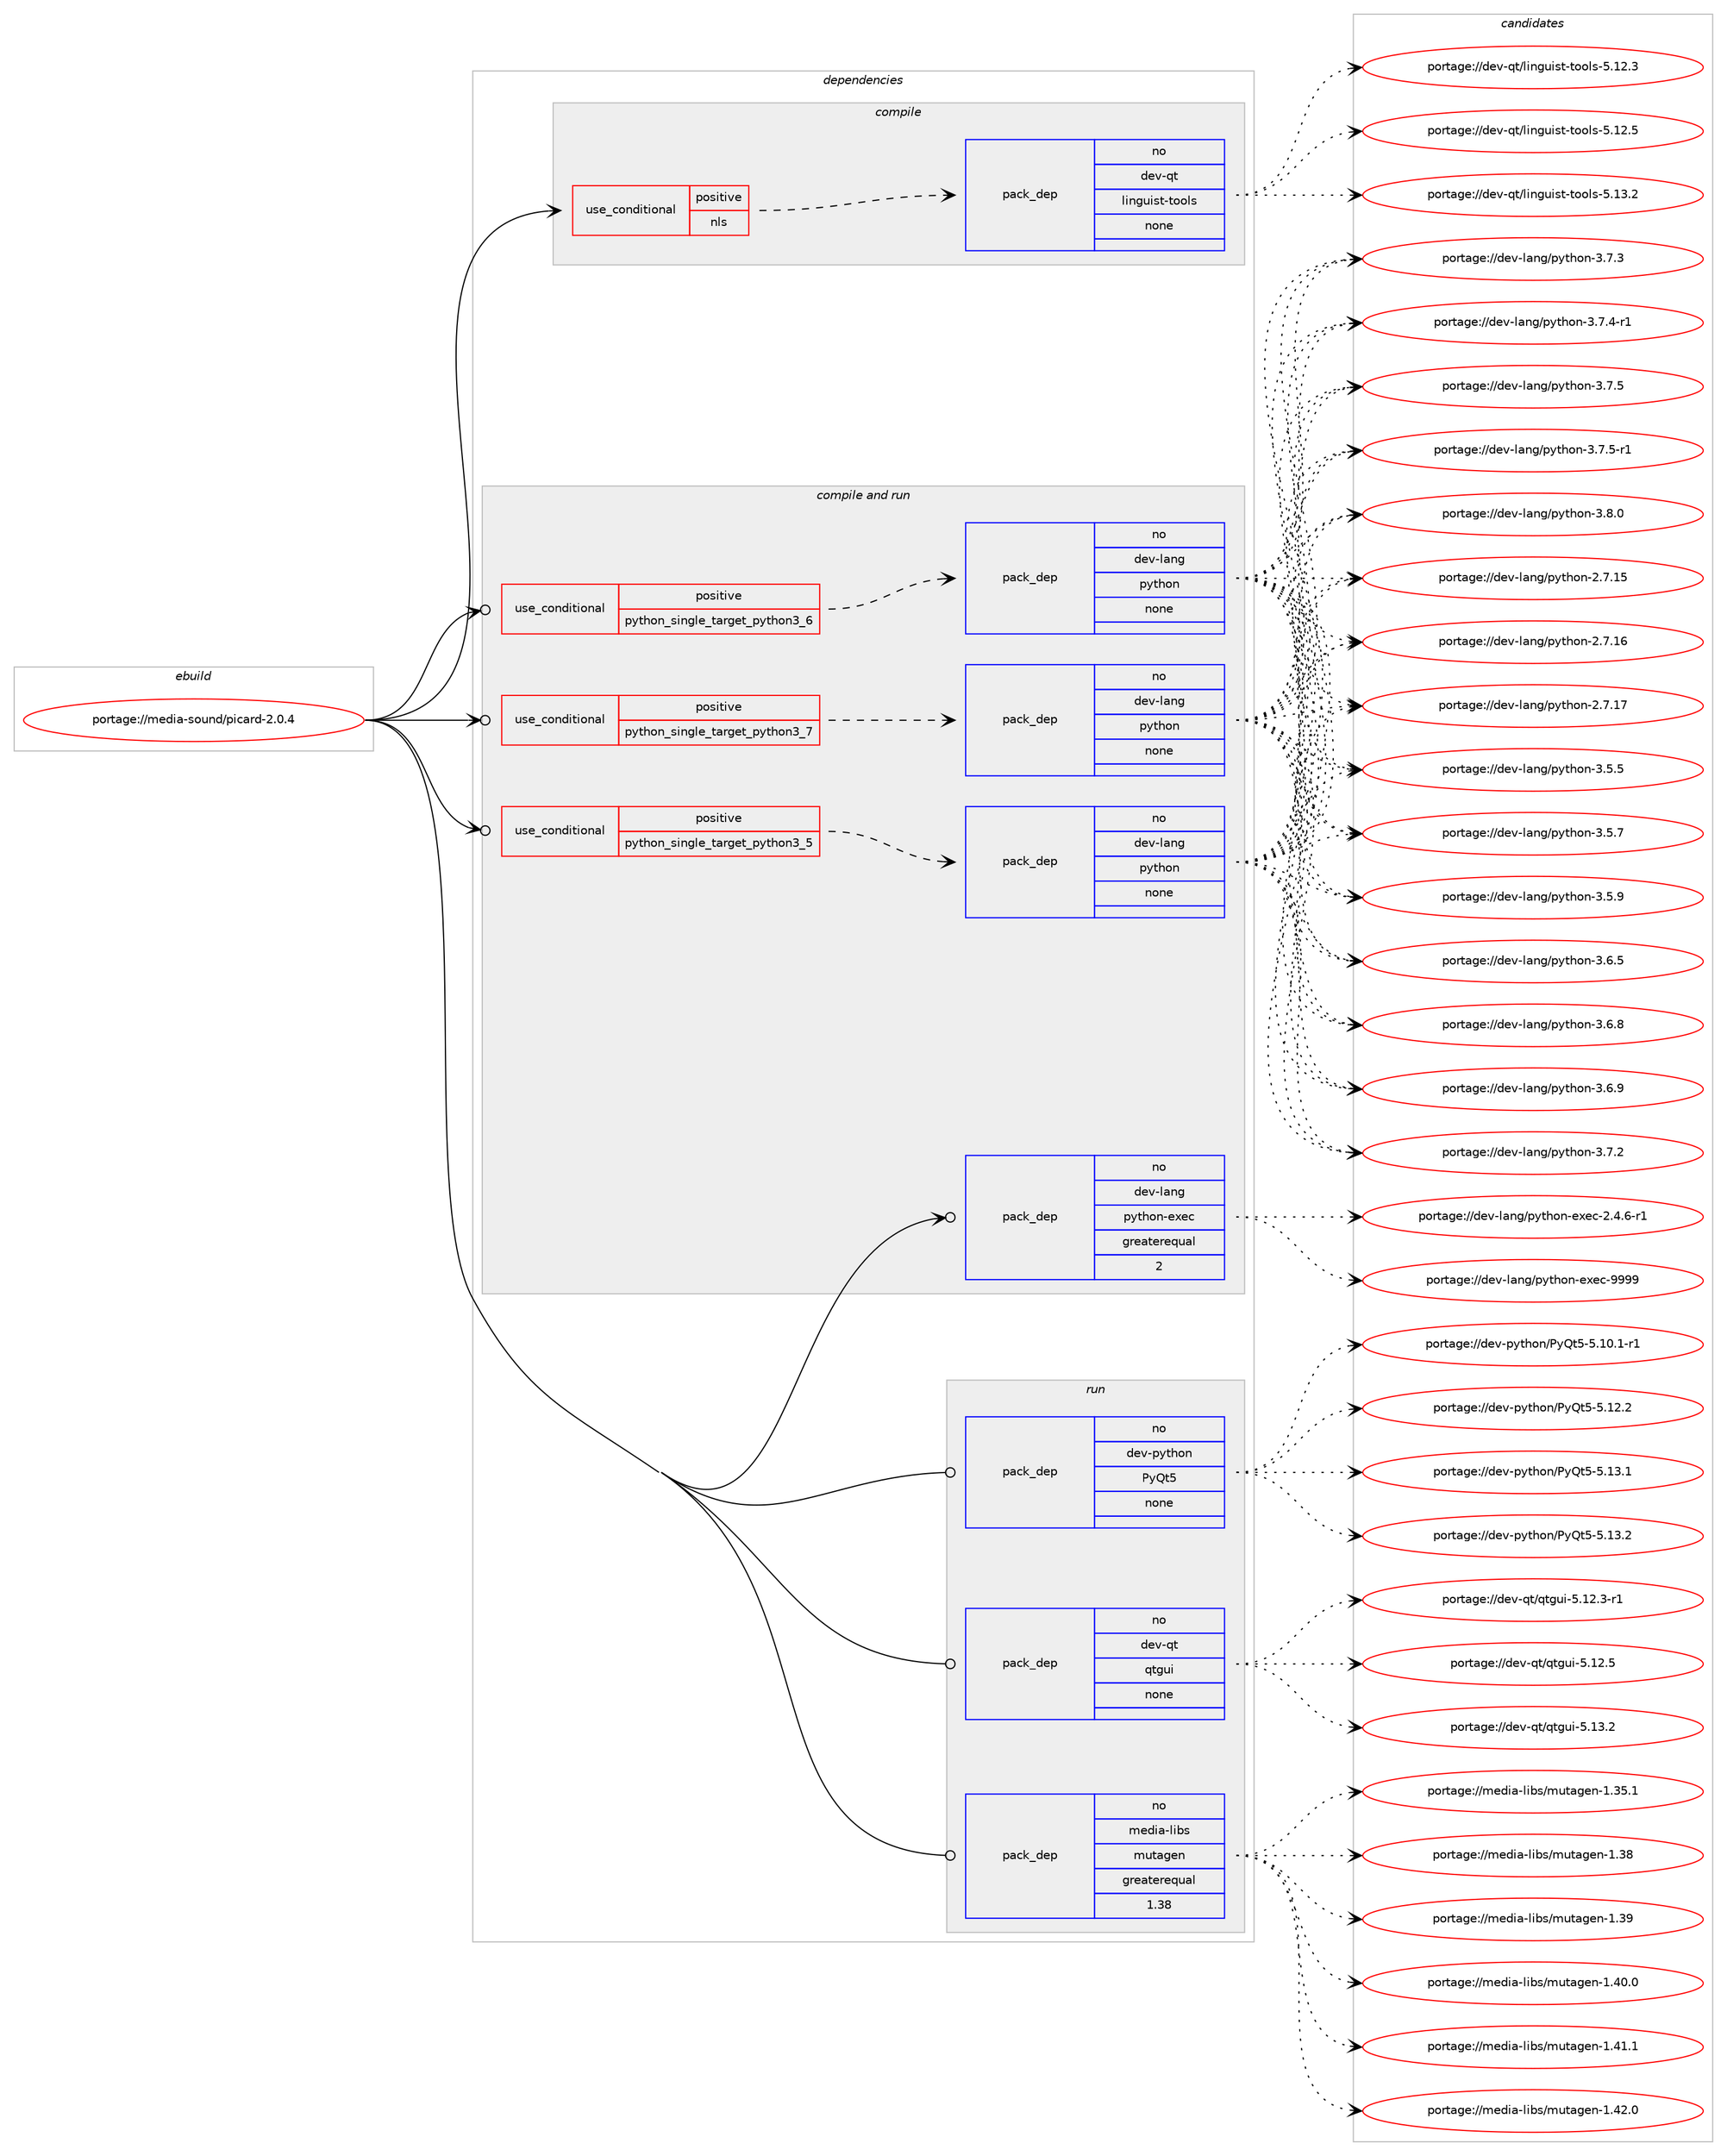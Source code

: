 digraph prolog {

# *************
# Graph options
# *************

newrank=true;
concentrate=true;
compound=true;
graph [rankdir=LR,fontname=Helvetica,fontsize=10,ranksep=1.5];#, ranksep=2.5, nodesep=0.2];
edge  [arrowhead=vee];
node  [fontname=Helvetica,fontsize=10];

# **********
# The ebuild
# **********

subgraph cluster_leftcol {
color=gray;
rank=same;
label=<<i>ebuild</i>>;
id [label="portage://media-sound/picard-2.0.4", color=red, width=4, href="../media-sound/picard-2.0.4.svg"];
}

# ****************
# The dependencies
# ****************

subgraph cluster_midcol {
color=gray;
label=<<i>dependencies</i>>;
subgraph cluster_compile {
fillcolor="#eeeeee";
style=filled;
label=<<i>compile</i>>;
subgraph cond83144 {
dependency334747 [label=<<TABLE BORDER="0" CELLBORDER="1" CELLSPACING="0" CELLPADDING="4"><TR><TD ROWSPAN="3" CELLPADDING="10">use_conditional</TD></TR><TR><TD>positive</TD></TR><TR><TD>nls</TD></TR></TABLE>>, shape=none, color=red];
subgraph pack246102 {
dependency334748 [label=<<TABLE BORDER="0" CELLBORDER="1" CELLSPACING="0" CELLPADDING="4" WIDTH="220"><TR><TD ROWSPAN="6" CELLPADDING="30">pack_dep</TD></TR><TR><TD WIDTH="110">no</TD></TR><TR><TD>dev-qt</TD></TR><TR><TD>linguist-tools</TD></TR><TR><TD>none</TD></TR><TR><TD></TD></TR></TABLE>>, shape=none, color=blue];
}
dependency334747:e -> dependency334748:w [weight=20,style="dashed",arrowhead="vee"];
}
id:e -> dependency334747:w [weight=20,style="solid",arrowhead="vee"];
}
subgraph cluster_compileandrun {
fillcolor="#eeeeee";
style=filled;
label=<<i>compile and run</i>>;
subgraph cond83145 {
dependency334749 [label=<<TABLE BORDER="0" CELLBORDER="1" CELLSPACING="0" CELLPADDING="4"><TR><TD ROWSPAN="3" CELLPADDING="10">use_conditional</TD></TR><TR><TD>positive</TD></TR><TR><TD>python_single_target_python3_5</TD></TR></TABLE>>, shape=none, color=red];
subgraph pack246103 {
dependency334750 [label=<<TABLE BORDER="0" CELLBORDER="1" CELLSPACING="0" CELLPADDING="4" WIDTH="220"><TR><TD ROWSPAN="6" CELLPADDING="30">pack_dep</TD></TR><TR><TD WIDTH="110">no</TD></TR><TR><TD>dev-lang</TD></TR><TR><TD>python</TD></TR><TR><TD>none</TD></TR><TR><TD></TD></TR></TABLE>>, shape=none, color=blue];
}
dependency334749:e -> dependency334750:w [weight=20,style="dashed",arrowhead="vee"];
}
id:e -> dependency334749:w [weight=20,style="solid",arrowhead="odotvee"];
subgraph cond83146 {
dependency334751 [label=<<TABLE BORDER="0" CELLBORDER="1" CELLSPACING="0" CELLPADDING="4"><TR><TD ROWSPAN="3" CELLPADDING="10">use_conditional</TD></TR><TR><TD>positive</TD></TR><TR><TD>python_single_target_python3_6</TD></TR></TABLE>>, shape=none, color=red];
subgraph pack246104 {
dependency334752 [label=<<TABLE BORDER="0" CELLBORDER="1" CELLSPACING="0" CELLPADDING="4" WIDTH="220"><TR><TD ROWSPAN="6" CELLPADDING="30">pack_dep</TD></TR><TR><TD WIDTH="110">no</TD></TR><TR><TD>dev-lang</TD></TR><TR><TD>python</TD></TR><TR><TD>none</TD></TR><TR><TD></TD></TR></TABLE>>, shape=none, color=blue];
}
dependency334751:e -> dependency334752:w [weight=20,style="dashed",arrowhead="vee"];
}
id:e -> dependency334751:w [weight=20,style="solid",arrowhead="odotvee"];
subgraph cond83147 {
dependency334753 [label=<<TABLE BORDER="0" CELLBORDER="1" CELLSPACING="0" CELLPADDING="4"><TR><TD ROWSPAN="3" CELLPADDING="10">use_conditional</TD></TR><TR><TD>positive</TD></TR><TR><TD>python_single_target_python3_7</TD></TR></TABLE>>, shape=none, color=red];
subgraph pack246105 {
dependency334754 [label=<<TABLE BORDER="0" CELLBORDER="1" CELLSPACING="0" CELLPADDING="4" WIDTH="220"><TR><TD ROWSPAN="6" CELLPADDING="30">pack_dep</TD></TR><TR><TD WIDTH="110">no</TD></TR><TR><TD>dev-lang</TD></TR><TR><TD>python</TD></TR><TR><TD>none</TD></TR><TR><TD></TD></TR></TABLE>>, shape=none, color=blue];
}
dependency334753:e -> dependency334754:w [weight=20,style="dashed",arrowhead="vee"];
}
id:e -> dependency334753:w [weight=20,style="solid",arrowhead="odotvee"];
subgraph pack246106 {
dependency334755 [label=<<TABLE BORDER="0" CELLBORDER="1" CELLSPACING="0" CELLPADDING="4" WIDTH="220"><TR><TD ROWSPAN="6" CELLPADDING="30">pack_dep</TD></TR><TR><TD WIDTH="110">no</TD></TR><TR><TD>dev-lang</TD></TR><TR><TD>python-exec</TD></TR><TR><TD>greaterequal</TD></TR><TR><TD>2</TD></TR></TABLE>>, shape=none, color=blue];
}
id:e -> dependency334755:w [weight=20,style="solid",arrowhead="odotvee"];
}
subgraph cluster_run {
fillcolor="#eeeeee";
style=filled;
label=<<i>run</i>>;
subgraph pack246107 {
dependency334756 [label=<<TABLE BORDER="0" CELLBORDER="1" CELLSPACING="0" CELLPADDING="4" WIDTH="220"><TR><TD ROWSPAN="6" CELLPADDING="30">pack_dep</TD></TR><TR><TD WIDTH="110">no</TD></TR><TR><TD>dev-python</TD></TR><TR><TD>PyQt5</TD></TR><TR><TD>none</TD></TR><TR><TD></TD></TR></TABLE>>, shape=none, color=blue];
}
id:e -> dependency334756:w [weight=20,style="solid",arrowhead="odot"];
subgraph pack246108 {
dependency334757 [label=<<TABLE BORDER="0" CELLBORDER="1" CELLSPACING="0" CELLPADDING="4" WIDTH="220"><TR><TD ROWSPAN="6" CELLPADDING="30">pack_dep</TD></TR><TR><TD WIDTH="110">no</TD></TR><TR><TD>dev-qt</TD></TR><TR><TD>qtgui</TD></TR><TR><TD>none</TD></TR><TR><TD></TD></TR></TABLE>>, shape=none, color=blue];
}
id:e -> dependency334757:w [weight=20,style="solid",arrowhead="odot"];
subgraph pack246109 {
dependency334758 [label=<<TABLE BORDER="0" CELLBORDER="1" CELLSPACING="0" CELLPADDING="4" WIDTH="220"><TR><TD ROWSPAN="6" CELLPADDING="30">pack_dep</TD></TR><TR><TD WIDTH="110">no</TD></TR><TR><TD>media-libs</TD></TR><TR><TD>mutagen</TD></TR><TR><TD>greaterequal</TD></TR><TR><TD>1.38</TD></TR></TABLE>>, shape=none, color=blue];
}
id:e -> dependency334758:w [weight=20,style="solid",arrowhead="odot"];
}
}

# **************
# The candidates
# **************

subgraph cluster_choices {
rank=same;
color=gray;
label=<<i>candidates</i>>;

subgraph choice246102 {
color=black;
nodesep=1;
choiceportage10010111845113116471081051101031171051151164511611111110811545534649504651 [label="portage://dev-qt/linguist-tools-5.12.3", color=red, width=4,href="../dev-qt/linguist-tools-5.12.3.svg"];
choiceportage10010111845113116471081051101031171051151164511611111110811545534649504653 [label="portage://dev-qt/linguist-tools-5.12.5", color=red, width=4,href="../dev-qt/linguist-tools-5.12.5.svg"];
choiceportage10010111845113116471081051101031171051151164511611111110811545534649514650 [label="portage://dev-qt/linguist-tools-5.13.2", color=red, width=4,href="../dev-qt/linguist-tools-5.13.2.svg"];
dependency334748:e -> choiceportage10010111845113116471081051101031171051151164511611111110811545534649504651:w [style=dotted,weight="100"];
dependency334748:e -> choiceportage10010111845113116471081051101031171051151164511611111110811545534649504653:w [style=dotted,weight="100"];
dependency334748:e -> choiceportage10010111845113116471081051101031171051151164511611111110811545534649514650:w [style=dotted,weight="100"];
}
subgraph choice246103 {
color=black;
nodesep=1;
choiceportage10010111845108971101034711212111610411111045504655464953 [label="portage://dev-lang/python-2.7.15", color=red, width=4,href="../dev-lang/python-2.7.15.svg"];
choiceportage10010111845108971101034711212111610411111045504655464954 [label="portage://dev-lang/python-2.7.16", color=red, width=4,href="../dev-lang/python-2.7.16.svg"];
choiceportage10010111845108971101034711212111610411111045504655464955 [label="portage://dev-lang/python-2.7.17", color=red, width=4,href="../dev-lang/python-2.7.17.svg"];
choiceportage100101118451089711010347112121116104111110455146534653 [label="portage://dev-lang/python-3.5.5", color=red, width=4,href="../dev-lang/python-3.5.5.svg"];
choiceportage100101118451089711010347112121116104111110455146534655 [label="portage://dev-lang/python-3.5.7", color=red, width=4,href="../dev-lang/python-3.5.7.svg"];
choiceportage100101118451089711010347112121116104111110455146534657 [label="portage://dev-lang/python-3.5.9", color=red, width=4,href="../dev-lang/python-3.5.9.svg"];
choiceportage100101118451089711010347112121116104111110455146544653 [label="portage://dev-lang/python-3.6.5", color=red, width=4,href="../dev-lang/python-3.6.5.svg"];
choiceportage100101118451089711010347112121116104111110455146544656 [label="portage://dev-lang/python-3.6.8", color=red, width=4,href="../dev-lang/python-3.6.8.svg"];
choiceportage100101118451089711010347112121116104111110455146544657 [label="portage://dev-lang/python-3.6.9", color=red, width=4,href="../dev-lang/python-3.6.9.svg"];
choiceportage100101118451089711010347112121116104111110455146554650 [label="portage://dev-lang/python-3.7.2", color=red, width=4,href="../dev-lang/python-3.7.2.svg"];
choiceportage100101118451089711010347112121116104111110455146554651 [label="portage://dev-lang/python-3.7.3", color=red, width=4,href="../dev-lang/python-3.7.3.svg"];
choiceportage1001011184510897110103471121211161041111104551465546524511449 [label="portage://dev-lang/python-3.7.4-r1", color=red, width=4,href="../dev-lang/python-3.7.4-r1.svg"];
choiceportage100101118451089711010347112121116104111110455146554653 [label="portage://dev-lang/python-3.7.5", color=red, width=4,href="../dev-lang/python-3.7.5.svg"];
choiceportage1001011184510897110103471121211161041111104551465546534511449 [label="portage://dev-lang/python-3.7.5-r1", color=red, width=4,href="../dev-lang/python-3.7.5-r1.svg"];
choiceportage100101118451089711010347112121116104111110455146564648 [label="portage://dev-lang/python-3.8.0", color=red, width=4,href="../dev-lang/python-3.8.0.svg"];
dependency334750:e -> choiceportage10010111845108971101034711212111610411111045504655464953:w [style=dotted,weight="100"];
dependency334750:e -> choiceportage10010111845108971101034711212111610411111045504655464954:w [style=dotted,weight="100"];
dependency334750:e -> choiceportage10010111845108971101034711212111610411111045504655464955:w [style=dotted,weight="100"];
dependency334750:e -> choiceportage100101118451089711010347112121116104111110455146534653:w [style=dotted,weight="100"];
dependency334750:e -> choiceportage100101118451089711010347112121116104111110455146534655:w [style=dotted,weight="100"];
dependency334750:e -> choiceportage100101118451089711010347112121116104111110455146534657:w [style=dotted,weight="100"];
dependency334750:e -> choiceportage100101118451089711010347112121116104111110455146544653:w [style=dotted,weight="100"];
dependency334750:e -> choiceportage100101118451089711010347112121116104111110455146544656:w [style=dotted,weight="100"];
dependency334750:e -> choiceportage100101118451089711010347112121116104111110455146544657:w [style=dotted,weight="100"];
dependency334750:e -> choiceportage100101118451089711010347112121116104111110455146554650:w [style=dotted,weight="100"];
dependency334750:e -> choiceportage100101118451089711010347112121116104111110455146554651:w [style=dotted,weight="100"];
dependency334750:e -> choiceportage1001011184510897110103471121211161041111104551465546524511449:w [style=dotted,weight="100"];
dependency334750:e -> choiceportage100101118451089711010347112121116104111110455146554653:w [style=dotted,weight="100"];
dependency334750:e -> choiceportage1001011184510897110103471121211161041111104551465546534511449:w [style=dotted,weight="100"];
dependency334750:e -> choiceportage100101118451089711010347112121116104111110455146564648:w [style=dotted,weight="100"];
}
subgraph choice246104 {
color=black;
nodesep=1;
choiceportage10010111845108971101034711212111610411111045504655464953 [label="portage://dev-lang/python-2.7.15", color=red, width=4,href="../dev-lang/python-2.7.15.svg"];
choiceportage10010111845108971101034711212111610411111045504655464954 [label="portage://dev-lang/python-2.7.16", color=red, width=4,href="../dev-lang/python-2.7.16.svg"];
choiceportage10010111845108971101034711212111610411111045504655464955 [label="portage://dev-lang/python-2.7.17", color=red, width=4,href="../dev-lang/python-2.7.17.svg"];
choiceportage100101118451089711010347112121116104111110455146534653 [label="portage://dev-lang/python-3.5.5", color=red, width=4,href="../dev-lang/python-3.5.5.svg"];
choiceportage100101118451089711010347112121116104111110455146534655 [label="portage://dev-lang/python-3.5.7", color=red, width=4,href="../dev-lang/python-3.5.7.svg"];
choiceportage100101118451089711010347112121116104111110455146534657 [label="portage://dev-lang/python-3.5.9", color=red, width=4,href="../dev-lang/python-3.5.9.svg"];
choiceportage100101118451089711010347112121116104111110455146544653 [label="portage://dev-lang/python-3.6.5", color=red, width=4,href="../dev-lang/python-3.6.5.svg"];
choiceportage100101118451089711010347112121116104111110455146544656 [label="portage://dev-lang/python-3.6.8", color=red, width=4,href="../dev-lang/python-3.6.8.svg"];
choiceportage100101118451089711010347112121116104111110455146544657 [label="portage://dev-lang/python-3.6.9", color=red, width=4,href="../dev-lang/python-3.6.9.svg"];
choiceportage100101118451089711010347112121116104111110455146554650 [label="portage://dev-lang/python-3.7.2", color=red, width=4,href="../dev-lang/python-3.7.2.svg"];
choiceportage100101118451089711010347112121116104111110455146554651 [label="portage://dev-lang/python-3.7.3", color=red, width=4,href="../dev-lang/python-3.7.3.svg"];
choiceportage1001011184510897110103471121211161041111104551465546524511449 [label="portage://dev-lang/python-3.7.4-r1", color=red, width=4,href="../dev-lang/python-3.7.4-r1.svg"];
choiceportage100101118451089711010347112121116104111110455146554653 [label="portage://dev-lang/python-3.7.5", color=red, width=4,href="../dev-lang/python-3.7.5.svg"];
choiceportage1001011184510897110103471121211161041111104551465546534511449 [label="portage://dev-lang/python-3.7.5-r1", color=red, width=4,href="../dev-lang/python-3.7.5-r1.svg"];
choiceportage100101118451089711010347112121116104111110455146564648 [label="portage://dev-lang/python-3.8.0", color=red, width=4,href="../dev-lang/python-3.8.0.svg"];
dependency334752:e -> choiceportage10010111845108971101034711212111610411111045504655464953:w [style=dotted,weight="100"];
dependency334752:e -> choiceportage10010111845108971101034711212111610411111045504655464954:w [style=dotted,weight="100"];
dependency334752:e -> choiceportage10010111845108971101034711212111610411111045504655464955:w [style=dotted,weight="100"];
dependency334752:e -> choiceportage100101118451089711010347112121116104111110455146534653:w [style=dotted,weight="100"];
dependency334752:e -> choiceportage100101118451089711010347112121116104111110455146534655:w [style=dotted,weight="100"];
dependency334752:e -> choiceportage100101118451089711010347112121116104111110455146534657:w [style=dotted,weight="100"];
dependency334752:e -> choiceportage100101118451089711010347112121116104111110455146544653:w [style=dotted,weight="100"];
dependency334752:e -> choiceportage100101118451089711010347112121116104111110455146544656:w [style=dotted,weight="100"];
dependency334752:e -> choiceportage100101118451089711010347112121116104111110455146544657:w [style=dotted,weight="100"];
dependency334752:e -> choiceportage100101118451089711010347112121116104111110455146554650:w [style=dotted,weight="100"];
dependency334752:e -> choiceportage100101118451089711010347112121116104111110455146554651:w [style=dotted,weight="100"];
dependency334752:e -> choiceportage1001011184510897110103471121211161041111104551465546524511449:w [style=dotted,weight="100"];
dependency334752:e -> choiceportage100101118451089711010347112121116104111110455146554653:w [style=dotted,weight="100"];
dependency334752:e -> choiceportage1001011184510897110103471121211161041111104551465546534511449:w [style=dotted,weight="100"];
dependency334752:e -> choiceportage100101118451089711010347112121116104111110455146564648:w [style=dotted,weight="100"];
}
subgraph choice246105 {
color=black;
nodesep=1;
choiceportage10010111845108971101034711212111610411111045504655464953 [label="portage://dev-lang/python-2.7.15", color=red, width=4,href="../dev-lang/python-2.7.15.svg"];
choiceportage10010111845108971101034711212111610411111045504655464954 [label="portage://dev-lang/python-2.7.16", color=red, width=4,href="../dev-lang/python-2.7.16.svg"];
choiceportage10010111845108971101034711212111610411111045504655464955 [label="portage://dev-lang/python-2.7.17", color=red, width=4,href="../dev-lang/python-2.7.17.svg"];
choiceportage100101118451089711010347112121116104111110455146534653 [label="portage://dev-lang/python-3.5.5", color=red, width=4,href="../dev-lang/python-3.5.5.svg"];
choiceportage100101118451089711010347112121116104111110455146534655 [label="portage://dev-lang/python-3.5.7", color=red, width=4,href="../dev-lang/python-3.5.7.svg"];
choiceportage100101118451089711010347112121116104111110455146534657 [label="portage://dev-lang/python-3.5.9", color=red, width=4,href="../dev-lang/python-3.5.9.svg"];
choiceportage100101118451089711010347112121116104111110455146544653 [label="portage://dev-lang/python-3.6.5", color=red, width=4,href="../dev-lang/python-3.6.5.svg"];
choiceportage100101118451089711010347112121116104111110455146544656 [label="portage://dev-lang/python-3.6.8", color=red, width=4,href="../dev-lang/python-3.6.8.svg"];
choiceportage100101118451089711010347112121116104111110455146544657 [label="portage://dev-lang/python-3.6.9", color=red, width=4,href="../dev-lang/python-3.6.9.svg"];
choiceportage100101118451089711010347112121116104111110455146554650 [label="portage://dev-lang/python-3.7.2", color=red, width=4,href="../dev-lang/python-3.7.2.svg"];
choiceportage100101118451089711010347112121116104111110455146554651 [label="portage://dev-lang/python-3.7.3", color=red, width=4,href="../dev-lang/python-3.7.3.svg"];
choiceportage1001011184510897110103471121211161041111104551465546524511449 [label="portage://dev-lang/python-3.7.4-r1", color=red, width=4,href="../dev-lang/python-3.7.4-r1.svg"];
choiceportage100101118451089711010347112121116104111110455146554653 [label="portage://dev-lang/python-3.7.5", color=red, width=4,href="../dev-lang/python-3.7.5.svg"];
choiceportage1001011184510897110103471121211161041111104551465546534511449 [label="portage://dev-lang/python-3.7.5-r1", color=red, width=4,href="../dev-lang/python-3.7.5-r1.svg"];
choiceportage100101118451089711010347112121116104111110455146564648 [label="portage://dev-lang/python-3.8.0", color=red, width=4,href="../dev-lang/python-3.8.0.svg"];
dependency334754:e -> choiceportage10010111845108971101034711212111610411111045504655464953:w [style=dotted,weight="100"];
dependency334754:e -> choiceportage10010111845108971101034711212111610411111045504655464954:w [style=dotted,weight="100"];
dependency334754:e -> choiceportage10010111845108971101034711212111610411111045504655464955:w [style=dotted,weight="100"];
dependency334754:e -> choiceportage100101118451089711010347112121116104111110455146534653:w [style=dotted,weight="100"];
dependency334754:e -> choiceportage100101118451089711010347112121116104111110455146534655:w [style=dotted,weight="100"];
dependency334754:e -> choiceportage100101118451089711010347112121116104111110455146534657:w [style=dotted,weight="100"];
dependency334754:e -> choiceportage100101118451089711010347112121116104111110455146544653:w [style=dotted,weight="100"];
dependency334754:e -> choiceportage100101118451089711010347112121116104111110455146544656:w [style=dotted,weight="100"];
dependency334754:e -> choiceportage100101118451089711010347112121116104111110455146544657:w [style=dotted,weight="100"];
dependency334754:e -> choiceportage100101118451089711010347112121116104111110455146554650:w [style=dotted,weight="100"];
dependency334754:e -> choiceportage100101118451089711010347112121116104111110455146554651:w [style=dotted,weight="100"];
dependency334754:e -> choiceportage1001011184510897110103471121211161041111104551465546524511449:w [style=dotted,weight="100"];
dependency334754:e -> choiceportage100101118451089711010347112121116104111110455146554653:w [style=dotted,weight="100"];
dependency334754:e -> choiceportage1001011184510897110103471121211161041111104551465546534511449:w [style=dotted,weight="100"];
dependency334754:e -> choiceportage100101118451089711010347112121116104111110455146564648:w [style=dotted,weight="100"];
}
subgraph choice246106 {
color=black;
nodesep=1;
choiceportage10010111845108971101034711212111610411111045101120101994550465246544511449 [label="portage://dev-lang/python-exec-2.4.6-r1", color=red, width=4,href="../dev-lang/python-exec-2.4.6-r1.svg"];
choiceportage10010111845108971101034711212111610411111045101120101994557575757 [label="portage://dev-lang/python-exec-9999", color=red, width=4,href="../dev-lang/python-exec-9999.svg"];
dependency334755:e -> choiceportage10010111845108971101034711212111610411111045101120101994550465246544511449:w [style=dotted,weight="100"];
dependency334755:e -> choiceportage10010111845108971101034711212111610411111045101120101994557575757:w [style=dotted,weight="100"];
}
subgraph choice246107 {
color=black;
nodesep=1;
choiceportage1001011184511212111610411111047801218111653455346494846494511449 [label="portage://dev-python/PyQt5-5.10.1-r1", color=red, width=4,href="../dev-python/PyQt5-5.10.1-r1.svg"];
choiceportage100101118451121211161041111104780121811165345534649504650 [label="portage://dev-python/PyQt5-5.12.2", color=red, width=4,href="../dev-python/PyQt5-5.12.2.svg"];
choiceportage100101118451121211161041111104780121811165345534649514649 [label="portage://dev-python/PyQt5-5.13.1", color=red, width=4,href="../dev-python/PyQt5-5.13.1.svg"];
choiceportage100101118451121211161041111104780121811165345534649514650 [label="portage://dev-python/PyQt5-5.13.2", color=red, width=4,href="../dev-python/PyQt5-5.13.2.svg"];
dependency334756:e -> choiceportage1001011184511212111610411111047801218111653455346494846494511449:w [style=dotted,weight="100"];
dependency334756:e -> choiceportage100101118451121211161041111104780121811165345534649504650:w [style=dotted,weight="100"];
dependency334756:e -> choiceportage100101118451121211161041111104780121811165345534649514649:w [style=dotted,weight="100"];
dependency334756:e -> choiceportage100101118451121211161041111104780121811165345534649514650:w [style=dotted,weight="100"];
}
subgraph choice246108 {
color=black;
nodesep=1;
choiceportage1001011184511311647113116103117105455346495046514511449 [label="portage://dev-qt/qtgui-5.12.3-r1", color=red, width=4,href="../dev-qt/qtgui-5.12.3-r1.svg"];
choiceportage100101118451131164711311610311710545534649504653 [label="portage://dev-qt/qtgui-5.12.5", color=red, width=4,href="../dev-qt/qtgui-5.12.5.svg"];
choiceportage100101118451131164711311610311710545534649514650 [label="portage://dev-qt/qtgui-5.13.2", color=red, width=4,href="../dev-qt/qtgui-5.13.2.svg"];
dependency334757:e -> choiceportage1001011184511311647113116103117105455346495046514511449:w [style=dotted,weight="100"];
dependency334757:e -> choiceportage100101118451131164711311610311710545534649504653:w [style=dotted,weight="100"];
dependency334757:e -> choiceportage100101118451131164711311610311710545534649514650:w [style=dotted,weight="100"];
}
subgraph choice246109 {
color=black;
nodesep=1;
choiceportage109101100105974510810598115471091171169710310111045494651534649 [label="portage://media-libs/mutagen-1.35.1", color=red, width=4,href="../media-libs/mutagen-1.35.1.svg"];
choiceportage10910110010597451081059811547109117116971031011104549465156 [label="portage://media-libs/mutagen-1.38", color=red, width=4,href="../media-libs/mutagen-1.38.svg"];
choiceportage10910110010597451081059811547109117116971031011104549465157 [label="portage://media-libs/mutagen-1.39", color=red, width=4,href="../media-libs/mutagen-1.39.svg"];
choiceportage109101100105974510810598115471091171169710310111045494652484648 [label="portage://media-libs/mutagen-1.40.0", color=red, width=4,href="../media-libs/mutagen-1.40.0.svg"];
choiceportage109101100105974510810598115471091171169710310111045494652494649 [label="portage://media-libs/mutagen-1.41.1", color=red, width=4,href="../media-libs/mutagen-1.41.1.svg"];
choiceportage109101100105974510810598115471091171169710310111045494652504648 [label="portage://media-libs/mutagen-1.42.0", color=red, width=4,href="../media-libs/mutagen-1.42.0.svg"];
dependency334758:e -> choiceportage109101100105974510810598115471091171169710310111045494651534649:w [style=dotted,weight="100"];
dependency334758:e -> choiceportage10910110010597451081059811547109117116971031011104549465156:w [style=dotted,weight="100"];
dependency334758:e -> choiceportage10910110010597451081059811547109117116971031011104549465157:w [style=dotted,weight="100"];
dependency334758:e -> choiceportage109101100105974510810598115471091171169710310111045494652484648:w [style=dotted,weight="100"];
dependency334758:e -> choiceportage109101100105974510810598115471091171169710310111045494652494649:w [style=dotted,weight="100"];
dependency334758:e -> choiceportage109101100105974510810598115471091171169710310111045494652504648:w [style=dotted,weight="100"];
}
}

}
